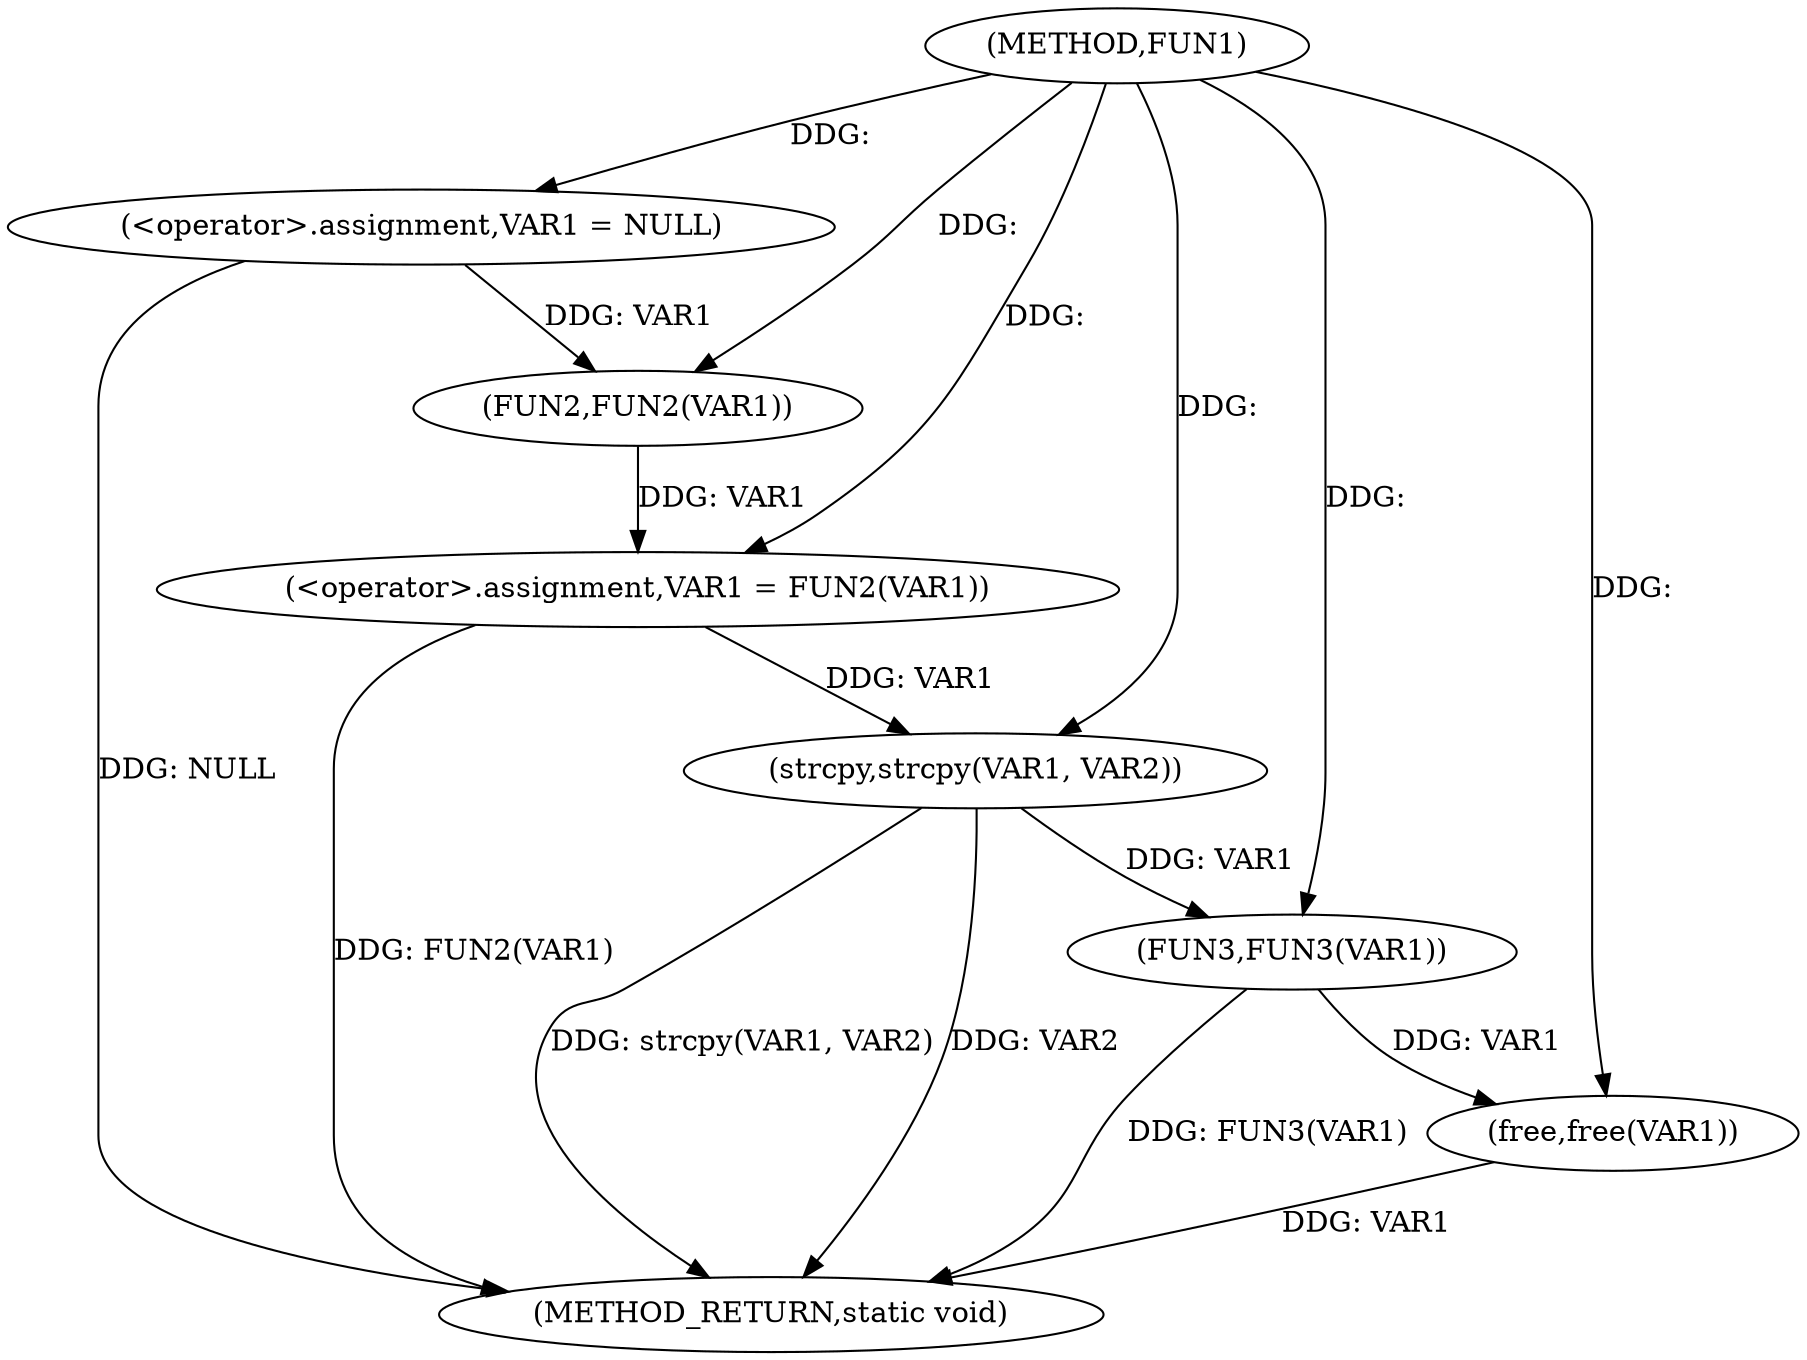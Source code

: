 digraph FUN1 {  
"1000100" [label = "(METHOD,FUN1)" ]
"1000119" [label = "(METHOD_RETURN,static void)" ]
"1000103" [label = "(<operator>.assignment,VAR1 = NULL)" ]
"1000106" [label = "(<operator>.assignment,VAR1 = FUN2(VAR1))" ]
"1000108" [label = "(FUN2,FUN2(VAR1))" ]
"1000112" [label = "(strcpy,strcpy(VAR1, VAR2))" ]
"1000115" [label = "(FUN3,FUN3(VAR1))" ]
"1000117" [label = "(free,free(VAR1))" ]
  "1000106" -> "1000119"  [ label = "DDG: FUN2(VAR1)"] 
  "1000103" -> "1000119"  [ label = "DDG: NULL"] 
  "1000112" -> "1000119"  [ label = "DDG: VAR2"] 
  "1000115" -> "1000119"  [ label = "DDG: FUN3(VAR1)"] 
  "1000117" -> "1000119"  [ label = "DDG: VAR1"] 
  "1000112" -> "1000119"  [ label = "DDG: strcpy(VAR1, VAR2)"] 
  "1000100" -> "1000103"  [ label = "DDG: "] 
  "1000108" -> "1000106"  [ label = "DDG: VAR1"] 
  "1000100" -> "1000106"  [ label = "DDG: "] 
  "1000103" -> "1000108"  [ label = "DDG: VAR1"] 
  "1000100" -> "1000108"  [ label = "DDG: "] 
  "1000106" -> "1000112"  [ label = "DDG: VAR1"] 
  "1000100" -> "1000112"  [ label = "DDG: "] 
  "1000112" -> "1000115"  [ label = "DDG: VAR1"] 
  "1000100" -> "1000115"  [ label = "DDG: "] 
  "1000115" -> "1000117"  [ label = "DDG: VAR1"] 
  "1000100" -> "1000117"  [ label = "DDG: "] 
}

